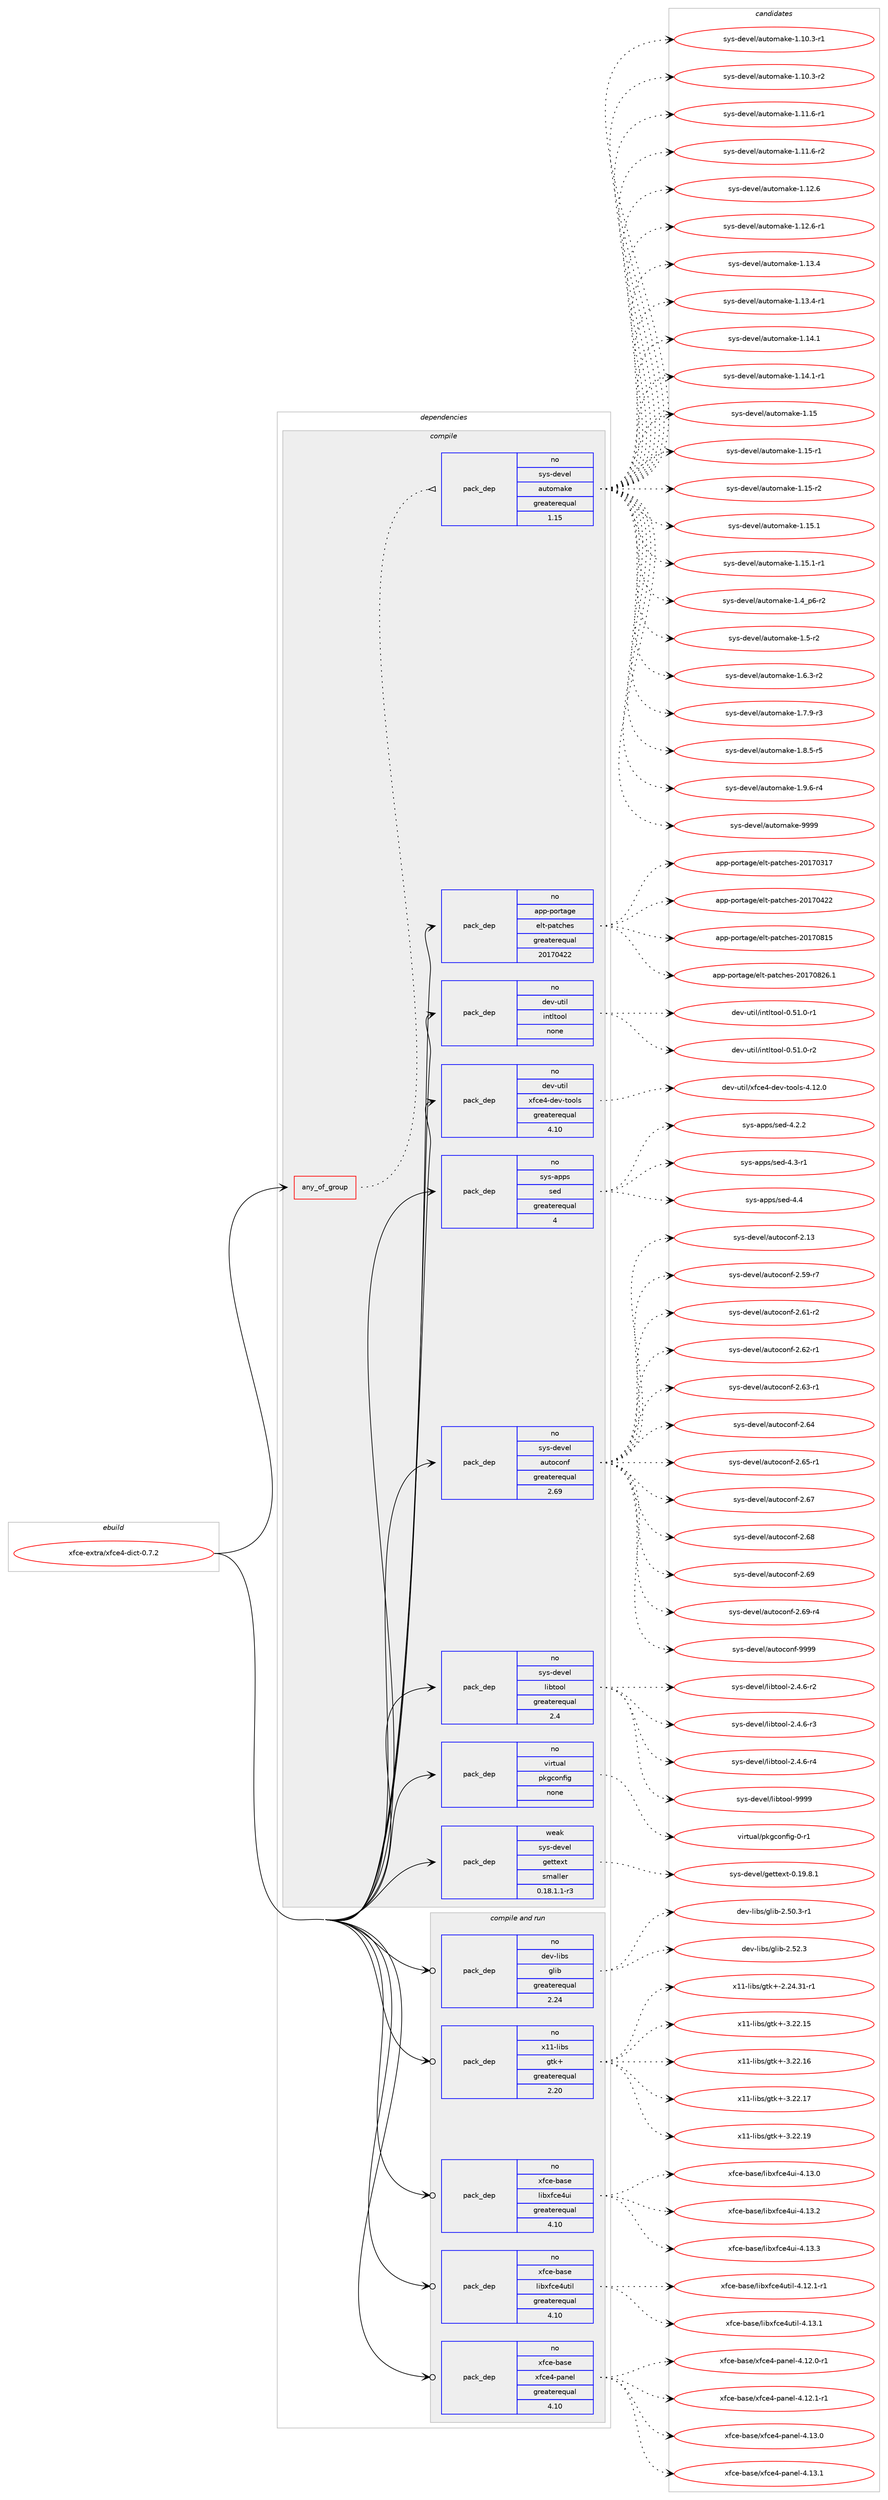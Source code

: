 digraph prolog {

# *************
# Graph options
# *************

newrank=true;
concentrate=true;
compound=true;
graph [rankdir=LR,fontname=Helvetica,fontsize=10,ranksep=1.5];#, ranksep=2.5, nodesep=0.2];
edge  [arrowhead=vee];
node  [fontname=Helvetica,fontsize=10];

# **********
# The ebuild
# **********

subgraph cluster_leftcol {
color=gray;
rank=same;
label=<<i>ebuild</i>>;
id [label="xfce-extra/xfce4-dict-0.7.2", color=red, width=4, href="../xfce-extra/xfce4-dict-0.7.2.svg"];
}

# ****************
# The dependencies
# ****************

subgraph cluster_midcol {
color=gray;
label=<<i>dependencies</i>>;
subgraph cluster_compile {
fillcolor="#eeeeee";
style=filled;
label=<<i>compile</i>>;
subgraph any9826 {
dependency535505 [label=<<TABLE BORDER="0" CELLBORDER="1" CELLSPACING="0" CELLPADDING="4"><TR><TD CELLPADDING="10">any_of_group</TD></TR></TABLE>>, shape=none, color=red];subgraph pack400636 {
dependency535506 [label=<<TABLE BORDER="0" CELLBORDER="1" CELLSPACING="0" CELLPADDING="4" WIDTH="220"><TR><TD ROWSPAN="6" CELLPADDING="30">pack_dep</TD></TR><TR><TD WIDTH="110">no</TD></TR><TR><TD>sys-devel</TD></TR><TR><TD>automake</TD></TR><TR><TD>greaterequal</TD></TR><TR><TD>1.15</TD></TR></TABLE>>, shape=none, color=blue];
}
dependency535505:e -> dependency535506:w [weight=20,style="dotted",arrowhead="oinv"];
}
id:e -> dependency535505:w [weight=20,style="solid",arrowhead="vee"];
subgraph pack400637 {
dependency535507 [label=<<TABLE BORDER="0" CELLBORDER="1" CELLSPACING="0" CELLPADDING="4" WIDTH="220"><TR><TD ROWSPAN="6" CELLPADDING="30">pack_dep</TD></TR><TR><TD WIDTH="110">no</TD></TR><TR><TD>app-portage</TD></TR><TR><TD>elt-patches</TD></TR><TR><TD>greaterequal</TD></TR><TR><TD>20170422</TD></TR></TABLE>>, shape=none, color=blue];
}
id:e -> dependency535507:w [weight=20,style="solid",arrowhead="vee"];
subgraph pack400638 {
dependency535508 [label=<<TABLE BORDER="0" CELLBORDER="1" CELLSPACING="0" CELLPADDING="4" WIDTH="220"><TR><TD ROWSPAN="6" CELLPADDING="30">pack_dep</TD></TR><TR><TD WIDTH="110">no</TD></TR><TR><TD>dev-util</TD></TR><TR><TD>intltool</TD></TR><TR><TD>none</TD></TR><TR><TD></TD></TR></TABLE>>, shape=none, color=blue];
}
id:e -> dependency535508:w [weight=20,style="solid",arrowhead="vee"];
subgraph pack400639 {
dependency535509 [label=<<TABLE BORDER="0" CELLBORDER="1" CELLSPACING="0" CELLPADDING="4" WIDTH="220"><TR><TD ROWSPAN="6" CELLPADDING="30">pack_dep</TD></TR><TR><TD WIDTH="110">no</TD></TR><TR><TD>dev-util</TD></TR><TR><TD>xfce4-dev-tools</TD></TR><TR><TD>greaterequal</TD></TR><TR><TD>4.10</TD></TR></TABLE>>, shape=none, color=blue];
}
id:e -> dependency535509:w [weight=20,style="solid",arrowhead="vee"];
subgraph pack400640 {
dependency535510 [label=<<TABLE BORDER="0" CELLBORDER="1" CELLSPACING="0" CELLPADDING="4" WIDTH="220"><TR><TD ROWSPAN="6" CELLPADDING="30">pack_dep</TD></TR><TR><TD WIDTH="110">no</TD></TR><TR><TD>sys-apps</TD></TR><TR><TD>sed</TD></TR><TR><TD>greaterequal</TD></TR><TR><TD>4</TD></TR></TABLE>>, shape=none, color=blue];
}
id:e -> dependency535510:w [weight=20,style="solid",arrowhead="vee"];
subgraph pack400641 {
dependency535511 [label=<<TABLE BORDER="0" CELLBORDER="1" CELLSPACING="0" CELLPADDING="4" WIDTH="220"><TR><TD ROWSPAN="6" CELLPADDING="30">pack_dep</TD></TR><TR><TD WIDTH="110">no</TD></TR><TR><TD>sys-devel</TD></TR><TR><TD>autoconf</TD></TR><TR><TD>greaterequal</TD></TR><TR><TD>2.69</TD></TR></TABLE>>, shape=none, color=blue];
}
id:e -> dependency535511:w [weight=20,style="solid",arrowhead="vee"];
subgraph pack400642 {
dependency535512 [label=<<TABLE BORDER="0" CELLBORDER="1" CELLSPACING="0" CELLPADDING="4" WIDTH="220"><TR><TD ROWSPAN="6" CELLPADDING="30">pack_dep</TD></TR><TR><TD WIDTH="110">no</TD></TR><TR><TD>sys-devel</TD></TR><TR><TD>libtool</TD></TR><TR><TD>greaterequal</TD></TR><TR><TD>2.4</TD></TR></TABLE>>, shape=none, color=blue];
}
id:e -> dependency535512:w [weight=20,style="solid",arrowhead="vee"];
subgraph pack400643 {
dependency535513 [label=<<TABLE BORDER="0" CELLBORDER="1" CELLSPACING="0" CELLPADDING="4" WIDTH="220"><TR><TD ROWSPAN="6" CELLPADDING="30">pack_dep</TD></TR><TR><TD WIDTH="110">no</TD></TR><TR><TD>virtual</TD></TR><TR><TD>pkgconfig</TD></TR><TR><TD>none</TD></TR><TR><TD></TD></TR></TABLE>>, shape=none, color=blue];
}
id:e -> dependency535513:w [weight=20,style="solid",arrowhead="vee"];
subgraph pack400644 {
dependency535514 [label=<<TABLE BORDER="0" CELLBORDER="1" CELLSPACING="0" CELLPADDING="4" WIDTH="220"><TR><TD ROWSPAN="6" CELLPADDING="30">pack_dep</TD></TR><TR><TD WIDTH="110">weak</TD></TR><TR><TD>sys-devel</TD></TR><TR><TD>gettext</TD></TR><TR><TD>smaller</TD></TR><TR><TD>0.18.1.1-r3</TD></TR></TABLE>>, shape=none, color=blue];
}
id:e -> dependency535514:w [weight=20,style="solid",arrowhead="vee"];
}
subgraph cluster_compileandrun {
fillcolor="#eeeeee";
style=filled;
label=<<i>compile and run</i>>;
subgraph pack400645 {
dependency535515 [label=<<TABLE BORDER="0" CELLBORDER="1" CELLSPACING="0" CELLPADDING="4" WIDTH="220"><TR><TD ROWSPAN="6" CELLPADDING="30">pack_dep</TD></TR><TR><TD WIDTH="110">no</TD></TR><TR><TD>dev-libs</TD></TR><TR><TD>glib</TD></TR><TR><TD>greaterequal</TD></TR><TR><TD>2.24</TD></TR></TABLE>>, shape=none, color=blue];
}
id:e -> dependency535515:w [weight=20,style="solid",arrowhead="odotvee"];
subgraph pack400646 {
dependency535516 [label=<<TABLE BORDER="0" CELLBORDER="1" CELLSPACING="0" CELLPADDING="4" WIDTH="220"><TR><TD ROWSPAN="6" CELLPADDING="30">pack_dep</TD></TR><TR><TD WIDTH="110">no</TD></TR><TR><TD>x11-libs</TD></TR><TR><TD>gtk+</TD></TR><TR><TD>greaterequal</TD></TR><TR><TD>2.20</TD></TR></TABLE>>, shape=none, color=blue];
}
id:e -> dependency535516:w [weight=20,style="solid",arrowhead="odotvee"];
subgraph pack400647 {
dependency535517 [label=<<TABLE BORDER="0" CELLBORDER="1" CELLSPACING="0" CELLPADDING="4" WIDTH="220"><TR><TD ROWSPAN="6" CELLPADDING="30">pack_dep</TD></TR><TR><TD WIDTH="110">no</TD></TR><TR><TD>xfce-base</TD></TR><TR><TD>libxfce4ui</TD></TR><TR><TD>greaterequal</TD></TR><TR><TD>4.10</TD></TR></TABLE>>, shape=none, color=blue];
}
id:e -> dependency535517:w [weight=20,style="solid",arrowhead="odotvee"];
subgraph pack400648 {
dependency535518 [label=<<TABLE BORDER="0" CELLBORDER="1" CELLSPACING="0" CELLPADDING="4" WIDTH="220"><TR><TD ROWSPAN="6" CELLPADDING="30">pack_dep</TD></TR><TR><TD WIDTH="110">no</TD></TR><TR><TD>xfce-base</TD></TR><TR><TD>libxfce4util</TD></TR><TR><TD>greaterequal</TD></TR><TR><TD>4.10</TD></TR></TABLE>>, shape=none, color=blue];
}
id:e -> dependency535518:w [weight=20,style="solid",arrowhead="odotvee"];
subgraph pack400649 {
dependency535519 [label=<<TABLE BORDER="0" CELLBORDER="1" CELLSPACING="0" CELLPADDING="4" WIDTH="220"><TR><TD ROWSPAN="6" CELLPADDING="30">pack_dep</TD></TR><TR><TD WIDTH="110">no</TD></TR><TR><TD>xfce-base</TD></TR><TR><TD>xfce4-panel</TD></TR><TR><TD>greaterequal</TD></TR><TR><TD>4.10</TD></TR></TABLE>>, shape=none, color=blue];
}
id:e -> dependency535519:w [weight=20,style="solid",arrowhead="odotvee"];
}
subgraph cluster_run {
fillcolor="#eeeeee";
style=filled;
label=<<i>run</i>>;
}
}

# **************
# The candidates
# **************

subgraph cluster_choices {
rank=same;
color=gray;
label=<<i>candidates</i>>;

subgraph choice400636 {
color=black;
nodesep=1;
choice11512111545100101118101108479711711611110997107101454946494846514511449 [label="sys-devel/automake-1.10.3-r1", color=red, width=4,href="../sys-devel/automake-1.10.3-r1.svg"];
choice11512111545100101118101108479711711611110997107101454946494846514511450 [label="sys-devel/automake-1.10.3-r2", color=red, width=4,href="../sys-devel/automake-1.10.3-r2.svg"];
choice11512111545100101118101108479711711611110997107101454946494946544511449 [label="sys-devel/automake-1.11.6-r1", color=red, width=4,href="../sys-devel/automake-1.11.6-r1.svg"];
choice11512111545100101118101108479711711611110997107101454946494946544511450 [label="sys-devel/automake-1.11.6-r2", color=red, width=4,href="../sys-devel/automake-1.11.6-r2.svg"];
choice1151211154510010111810110847971171161111099710710145494649504654 [label="sys-devel/automake-1.12.6", color=red, width=4,href="../sys-devel/automake-1.12.6.svg"];
choice11512111545100101118101108479711711611110997107101454946495046544511449 [label="sys-devel/automake-1.12.6-r1", color=red, width=4,href="../sys-devel/automake-1.12.6-r1.svg"];
choice1151211154510010111810110847971171161111099710710145494649514652 [label="sys-devel/automake-1.13.4", color=red, width=4,href="../sys-devel/automake-1.13.4.svg"];
choice11512111545100101118101108479711711611110997107101454946495146524511449 [label="sys-devel/automake-1.13.4-r1", color=red, width=4,href="../sys-devel/automake-1.13.4-r1.svg"];
choice1151211154510010111810110847971171161111099710710145494649524649 [label="sys-devel/automake-1.14.1", color=red, width=4,href="../sys-devel/automake-1.14.1.svg"];
choice11512111545100101118101108479711711611110997107101454946495246494511449 [label="sys-devel/automake-1.14.1-r1", color=red, width=4,href="../sys-devel/automake-1.14.1-r1.svg"];
choice115121115451001011181011084797117116111109971071014549464953 [label="sys-devel/automake-1.15", color=red, width=4,href="../sys-devel/automake-1.15.svg"];
choice1151211154510010111810110847971171161111099710710145494649534511449 [label="sys-devel/automake-1.15-r1", color=red, width=4,href="../sys-devel/automake-1.15-r1.svg"];
choice1151211154510010111810110847971171161111099710710145494649534511450 [label="sys-devel/automake-1.15-r2", color=red, width=4,href="../sys-devel/automake-1.15-r2.svg"];
choice1151211154510010111810110847971171161111099710710145494649534649 [label="sys-devel/automake-1.15.1", color=red, width=4,href="../sys-devel/automake-1.15.1.svg"];
choice11512111545100101118101108479711711611110997107101454946495346494511449 [label="sys-devel/automake-1.15.1-r1", color=red, width=4,href="../sys-devel/automake-1.15.1-r1.svg"];
choice115121115451001011181011084797117116111109971071014549465295112544511450 [label="sys-devel/automake-1.4_p6-r2", color=red, width=4,href="../sys-devel/automake-1.4_p6-r2.svg"];
choice11512111545100101118101108479711711611110997107101454946534511450 [label="sys-devel/automake-1.5-r2", color=red, width=4,href="../sys-devel/automake-1.5-r2.svg"];
choice115121115451001011181011084797117116111109971071014549465446514511450 [label="sys-devel/automake-1.6.3-r2", color=red, width=4,href="../sys-devel/automake-1.6.3-r2.svg"];
choice115121115451001011181011084797117116111109971071014549465546574511451 [label="sys-devel/automake-1.7.9-r3", color=red, width=4,href="../sys-devel/automake-1.7.9-r3.svg"];
choice115121115451001011181011084797117116111109971071014549465646534511453 [label="sys-devel/automake-1.8.5-r5", color=red, width=4,href="../sys-devel/automake-1.8.5-r5.svg"];
choice115121115451001011181011084797117116111109971071014549465746544511452 [label="sys-devel/automake-1.9.6-r4", color=red, width=4,href="../sys-devel/automake-1.9.6-r4.svg"];
choice115121115451001011181011084797117116111109971071014557575757 [label="sys-devel/automake-9999", color=red, width=4,href="../sys-devel/automake-9999.svg"];
dependency535506:e -> choice11512111545100101118101108479711711611110997107101454946494846514511449:w [style=dotted,weight="100"];
dependency535506:e -> choice11512111545100101118101108479711711611110997107101454946494846514511450:w [style=dotted,weight="100"];
dependency535506:e -> choice11512111545100101118101108479711711611110997107101454946494946544511449:w [style=dotted,weight="100"];
dependency535506:e -> choice11512111545100101118101108479711711611110997107101454946494946544511450:w [style=dotted,weight="100"];
dependency535506:e -> choice1151211154510010111810110847971171161111099710710145494649504654:w [style=dotted,weight="100"];
dependency535506:e -> choice11512111545100101118101108479711711611110997107101454946495046544511449:w [style=dotted,weight="100"];
dependency535506:e -> choice1151211154510010111810110847971171161111099710710145494649514652:w [style=dotted,weight="100"];
dependency535506:e -> choice11512111545100101118101108479711711611110997107101454946495146524511449:w [style=dotted,weight="100"];
dependency535506:e -> choice1151211154510010111810110847971171161111099710710145494649524649:w [style=dotted,weight="100"];
dependency535506:e -> choice11512111545100101118101108479711711611110997107101454946495246494511449:w [style=dotted,weight="100"];
dependency535506:e -> choice115121115451001011181011084797117116111109971071014549464953:w [style=dotted,weight="100"];
dependency535506:e -> choice1151211154510010111810110847971171161111099710710145494649534511449:w [style=dotted,weight="100"];
dependency535506:e -> choice1151211154510010111810110847971171161111099710710145494649534511450:w [style=dotted,weight="100"];
dependency535506:e -> choice1151211154510010111810110847971171161111099710710145494649534649:w [style=dotted,weight="100"];
dependency535506:e -> choice11512111545100101118101108479711711611110997107101454946495346494511449:w [style=dotted,weight="100"];
dependency535506:e -> choice115121115451001011181011084797117116111109971071014549465295112544511450:w [style=dotted,weight="100"];
dependency535506:e -> choice11512111545100101118101108479711711611110997107101454946534511450:w [style=dotted,weight="100"];
dependency535506:e -> choice115121115451001011181011084797117116111109971071014549465446514511450:w [style=dotted,weight="100"];
dependency535506:e -> choice115121115451001011181011084797117116111109971071014549465546574511451:w [style=dotted,weight="100"];
dependency535506:e -> choice115121115451001011181011084797117116111109971071014549465646534511453:w [style=dotted,weight="100"];
dependency535506:e -> choice115121115451001011181011084797117116111109971071014549465746544511452:w [style=dotted,weight="100"];
dependency535506:e -> choice115121115451001011181011084797117116111109971071014557575757:w [style=dotted,weight="100"];
}
subgraph choice400637 {
color=black;
nodesep=1;
choice97112112451121111141169710310147101108116451129711699104101115455048495548514955 [label="app-portage/elt-patches-20170317", color=red, width=4,href="../app-portage/elt-patches-20170317.svg"];
choice97112112451121111141169710310147101108116451129711699104101115455048495548525050 [label="app-portage/elt-patches-20170422", color=red, width=4,href="../app-portage/elt-patches-20170422.svg"];
choice97112112451121111141169710310147101108116451129711699104101115455048495548564953 [label="app-portage/elt-patches-20170815", color=red, width=4,href="../app-portage/elt-patches-20170815.svg"];
choice971121124511211111411697103101471011081164511297116991041011154550484955485650544649 [label="app-portage/elt-patches-20170826.1", color=red, width=4,href="../app-portage/elt-patches-20170826.1.svg"];
dependency535507:e -> choice97112112451121111141169710310147101108116451129711699104101115455048495548514955:w [style=dotted,weight="100"];
dependency535507:e -> choice97112112451121111141169710310147101108116451129711699104101115455048495548525050:w [style=dotted,weight="100"];
dependency535507:e -> choice97112112451121111141169710310147101108116451129711699104101115455048495548564953:w [style=dotted,weight="100"];
dependency535507:e -> choice971121124511211111411697103101471011081164511297116991041011154550484955485650544649:w [style=dotted,weight="100"];
}
subgraph choice400638 {
color=black;
nodesep=1;
choice1001011184511711610510847105110116108116111111108454846534946484511449 [label="dev-util/intltool-0.51.0-r1", color=red, width=4,href="../dev-util/intltool-0.51.0-r1.svg"];
choice1001011184511711610510847105110116108116111111108454846534946484511450 [label="dev-util/intltool-0.51.0-r2", color=red, width=4,href="../dev-util/intltool-0.51.0-r2.svg"];
dependency535508:e -> choice1001011184511711610510847105110116108116111111108454846534946484511449:w [style=dotted,weight="100"];
dependency535508:e -> choice1001011184511711610510847105110116108116111111108454846534946484511450:w [style=dotted,weight="100"];
}
subgraph choice400639 {
color=black;
nodesep=1;
choice10010111845117116105108471201029910152451001011184511611111110811545524649504648 [label="dev-util/xfce4-dev-tools-4.12.0", color=red, width=4,href="../dev-util/xfce4-dev-tools-4.12.0.svg"];
dependency535509:e -> choice10010111845117116105108471201029910152451001011184511611111110811545524649504648:w [style=dotted,weight="100"];
}
subgraph choice400640 {
color=black;
nodesep=1;
choice115121115459711211211547115101100455246504650 [label="sys-apps/sed-4.2.2", color=red, width=4,href="../sys-apps/sed-4.2.2.svg"];
choice115121115459711211211547115101100455246514511449 [label="sys-apps/sed-4.3-r1", color=red, width=4,href="../sys-apps/sed-4.3-r1.svg"];
choice11512111545971121121154711510110045524652 [label="sys-apps/sed-4.4", color=red, width=4,href="../sys-apps/sed-4.4.svg"];
dependency535510:e -> choice115121115459711211211547115101100455246504650:w [style=dotted,weight="100"];
dependency535510:e -> choice115121115459711211211547115101100455246514511449:w [style=dotted,weight="100"];
dependency535510:e -> choice11512111545971121121154711510110045524652:w [style=dotted,weight="100"];
}
subgraph choice400641 {
color=black;
nodesep=1;
choice115121115451001011181011084797117116111991111101024550464951 [label="sys-devel/autoconf-2.13", color=red, width=4,href="../sys-devel/autoconf-2.13.svg"];
choice1151211154510010111810110847971171161119911111010245504653574511455 [label="sys-devel/autoconf-2.59-r7", color=red, width=4,href="../sys-devel/autoconf-2.59-r7.svg"];
choice1151211154510010111810110847971171161119911111010245504654494511450 [label="sys-devel/autoconf-2.61-r2", color=red, width=4,href="../sys-devel/autoconf-2.61-r2.svg"];
choice1151211154510010111810110847971171161119911111010245504654504511449 [label="sys-devel/autoconf-2.62-r1", color=red, width=4,href="../sys-devel/autoconf-2.62-r1.svg"];
choice1151211154510010111810110847971171161119911111010245504654514511449 [label="sys-devel/autoconf-2.63-r1", color=red, width=4,href="../sys-devel/autoconf-2.63-r1.svg"];
choice115121115451001011181011084797117116111991111101024550465452 [label="sys-devel/autoconf-2.64", color=red, width=4,href="../sys-devel/autoconf-2.64.svg"];
choice1151211154510010111810110847971171161119911111010245504654534511449 [label="sys-devel/autoconf-2.65-r1", color=red, width=4,href="../sys-devel/autoconf-2.65-r1.svg"];
choice115121115451001011181011084797117116111991111101024550465455 [label="sys-devel/autoconf-2.67", color=red, width=4,href="../sys-devel/autoconf-2.67.svg"];
choice115121115451001011181011084797117116111991111101024550465456 [label="sys-devel/autoconf-2.68", color=red, width=4,href="../sys-devel/autoconf-2.68.svg"];
choice115121115451001011181011084797117116111991111101024550465457 [label="sys-devel/autoconf-2.69", color=red, width=4,href="../sys-devel/autoconf-2.69.svg"];
choice1151211154510010111810110847971171161119911111010245504654574511452 [label="sys-devel/autoconf-2.69-r4", color=red, width=4,href="../sys-devel/autoconf-2.69-r4.svg"];
choice115121115451001011181011084797117116111991111101024557575757 [label="sys-devel/autoconf-9999", color=red, width=4,href="../sys-devel/autoconf-9999.svg"];
dependency535511:e -> choice115121115451001011181011084797117116111991111101024550464951:w [style=dotted,weight="100"];
dependency535511:e -> choice1151211154510010111810110847971171161119911111010245504653574511455:w [style=dotted,weight="100"];
dependency535511:e -> choice1151211154510010111810110847971171161119911111010245504654494511450:w [style=dotted,weight="100"];
dependency535511:e -> choice1151211154510010111810110847971171161119911111010245504654504511449:w [style=dotted,weight="100"];
dependency535511:e -> choice1151211154510010111810110847971171161119911111010245504654514511449:w [style=dotted,weight="100"];
dependency535511:e -> choice115121115451001011181011084797117116111991111101024550465452:w [style=dotted,weight="100"];
dependency535511:e -> choice1151211154510010111810110847971171161119911111010245504654534511449:w [style=dotted,weight="100"];
dependency535511:e -> choice115121115451001011181011084797117116111991111101024550465455:w [style=dotted,weight="100"];
dependency535511:e -> choice115121115451001011181011084797117116111991111101024550465456:w [style=dotted,weight="100"];
dependency535511:e -> choice115121115451001011181011084797117116111991111101024550465457:w [style=dotted,weight="100"];
dependency535511:e -> choice1151211154510010111810110847971171161119911111010245504654574511452:w [style=dotted,weight="100"];
dependency535511:e -> choice115121115451001011181011084797117116111991111101024557575757:w [style=dotted,weight="100"];
}
subgraph choice400642 {
color=black;
nodesep=1;
choice1151211154510010111810110847108105981161111111084550465246544511450 [label="sys-devel/libtool-2.4.6-r2", color=red, width=4,href="../sys-devel/libtool-2.4.6-r2.svg"];
choice1151211154510010111810110847108105981161111111084550465246544511451 [label="sys-devel/libtool-2.4.6-r3", color=red, width=4,href="../sys-devel/libtool-2.4.6-r3.svg"];
choice1151211154510010111810110847108105981161111111084550465246544511452 [label="sys-devel/libtool-2.4.6-r4", color=red, width=4,href="../sys-devel/libtool-2.4.6-r4.svg"];
choice1151211154510010111810110847108105981161111111084557575757 [label="sys-devel/libtool-9999", color=red, width=4,href="../sys-devel/libtool-9999.svg"];
dependency535512:e -> choice1151211154510010111810110847108105981161111111084550465246544511450:w [style=dotted,weight="100"];
dependency535512:e -> choice1151211154510010111810110847108105981161111111084550465246544511451:w [style=dotted,weight="100"];
dependency535512:e -> choice1151211154510010111810110847108105981161111111084550465246544511452:w [style=dotted,weight="100"];
dependency535512:e -> choice1151211154510010111810110847108105981161111111084557575757:w [style=dotted,weight="100"];
}
subgraph choice400643 {
color=black;
nodesep=1;
choice11810511411611797108471121071039911111010210510345484511449 [label="virtual/pkgconfig-0-r1", color=red, width=4,href="../virtual/pkgconfig-0-r1.svg"];
dependency535513:e -> choice11810511411611797108471121071039911111010210510345484511449:w [style=dotted,weight="100"];
}
subgraph choice400644 {
color=black;
nodesep=1;
choice1151211154510010111810110847103101116116101120116454846495746564649 [label="sys-devel/gettext-0.19.8.1", color=red, width=4,href="../sys-devel/gettext-0.19.8.1.svg"];
dependency535514:e -> choice1151211154510010111810110847103101116116101120116454846495746564649:w [style=dotted,weight="100"];
}
subgraph choice400645 {
color=black;
nodesep=1;
choice10010111845108105981154710310810598455046534846514511449 [label="dev-libs/glib-2.50.3-r1", color=red, width=4,href="../dev-libs/glib-2.50.3-r1.svg"];
choice1001011184510810598115471031081059845504653504651 [label="dev-libs/glib-2.52.3", color=red, width=4,href="../dev-libs/glib-2.52.3.svg"];
dependency535515:e -> choice10010111845108105981154710310810598455046534846514511449:w [style=dotted,weight="100"];
dependency535515:e -> choice1001011184510810598115471031081059845504653504651:w [style=dotted,weight="100"];
}
subgraph choice400646 {
color=black;
nodesep=1;
choice12049494510810598115471031161074345504650524651494511449 [label="x11-libs/gtk+-2.24.31-r1", color=red, width=4,href="../x11-libs/gtk+-2.24.31-r1.svg"];
choice1204949451081059811547103116107434551465050464953 [label="x11-libs/gtk+-3.22.15", color=red, width=4,href="../x11-libs/gtk+-3.22.15.svg"];
choice1204949451081059811547103116107434551465050464954 [label="x11-libs/gtk+-3.22.16", color=red, width=4,href="../x11-libs/gtk+-3.22.16.svg"];
choice1204949451081059811547103116107434551465050464955 [label="x11-libs/gtk+-3.22.17", color=red, width=4,href="../x11-libs/gtk+-3.22.17.svg"];
choice1204949451081059811547103116107434551465050464957 [label="x11-libs/gtk+-3.22.19", color=red, width=4,href="../x11-libs/gtk+-3.22.19.svg"];
dependency535516:e -> choice12049494510810598115471031161074345504650524651494511449:w [style=dotted,weight="100"];
dependency535516:e -> choice1204949451081059811547103116107434551465050464953:w [style=dotted,weight="100"];
dependency535516:e -> choice1204949451081059811547103116107434551465050464954:w [style=dotted,weight="100"];
dependency535516:e -> choice1204949451081059811547103116107434551465050464955:w [style=dotted,weight="100"];
dependency535516:e -> choice1204949451081059811547103116107434551465050464957:w [style=dotted,weight="100"];
}
subgraph choice400647 {
color=black;
nodesep=1;
choice120102991014598971151014710810598120102991015211710545524649514648 [label="xfce-base/libxfce4ui-4.13.0", color=red, width=4,href="../xfce-base/libxfce4ui-4.13.0.svg"];
choice120102991014598971151014710810598120102991015211710545524649514650 [label="xfce-base/libxfce4ui-4.13.2", color=red, width=4,href="../xfce-base/libxfce4ui-4.13.2.svg"];
choice120102991014598971151014710810598120102991015211710545524649514651 [label="xfce-base/libxfce4ui-4.13.3", color=red, width=4,href="../xfce-base/libxfce4ui-4.13.3.svg"];
dependency535517:e -> choice120102991014598971151014710810598120102991015211710545524649514648:w [style=dotted,weight="100"];
dependency535517:e -> choice120102991014598971151014710810598120102991015211710545524649514650:w [style=dotted,weight="100"];
dependency535517:e -> choice120102991014598971151014710810598120102991015211710545524649514651:w [style=dotted,weight="100"];
}
subgraph choice400648 {
color=black;
nodesep=1;
choice1201029910145989711510147108105981201029910152117116105108455246495046494511449 [label="xfce-base/libxfce4util-4.12.1-r1", color=red, width=4,href="../xfce-base/libxfce4util-4.12.1-r1.svg"];
choice120102991014598971151014710810598120102991015211711610510845524649514649 [label="xfce-base/libxfce4util-4.13.1", color=red, width=4,href="../xfce-base/libxfce4util-4.13.1.svg"];
dependency535518:e -> choice1201029910145989711510147108105981201029910152117116105108455246495046494511449:w [style=dotted,weight="100"];
dependency535518:e -> choice120102991014598971151014710810598120102991015211711610510845524649514649:w [style=dotted,weight="100"];
}
subgraph choice400649 {
color=black;
nodesep=1;
choice120102991014598971151014712010299101524511297110101108455246495046484511449 [label="xfce-base/xfce4-panel-4.12.0-r1", color=red, width=4,href="../xfce-base/xfce4-panel-4.12.0-r1.svg"];
choice120102991014598971151014712010299101524511297110101108455246495046494511449 [label="xfce-base/xfce4-panel-4.12.1-r1", color=red, width=4,href="../xfce-base/xfce4-panel-4.12.1-r1.svg"];
choice12010299101459897115101471201029910152451129711010110845524649514648 [label="xfce-base/xfce4-panel-4.13.0", color=red, width=4,href="../xfce-base/xfce4-panel-4.13.0.svg"];
choice12010299101459897115101471201029910152451129711010110845524649514649 [label="xfce-base/xfce4-panel-4.13.1", color=red, width=4,href="../xfce-base/xfce4-panel-4.13.1.svg"];
dependency535519:e -> choice120102991014598971151014712010299101524511297110101108455246495046484511449:w [style=dotted,weight="100"];
dependency535519:e -> choice120102991014598971151014712010299101524511297110101108455246495046494511449:w [style=dotted,weight="100"];
dependency535519:e -> choice12010299101459897115101471201029910152451129711010110845524649514648:w [style=dotted,weight="100"];
dependency535519:e -> choice12010299101459897115101471201029910152451129711010110845524649514649:w [style=dotted,weight="100"];
}
}

}
